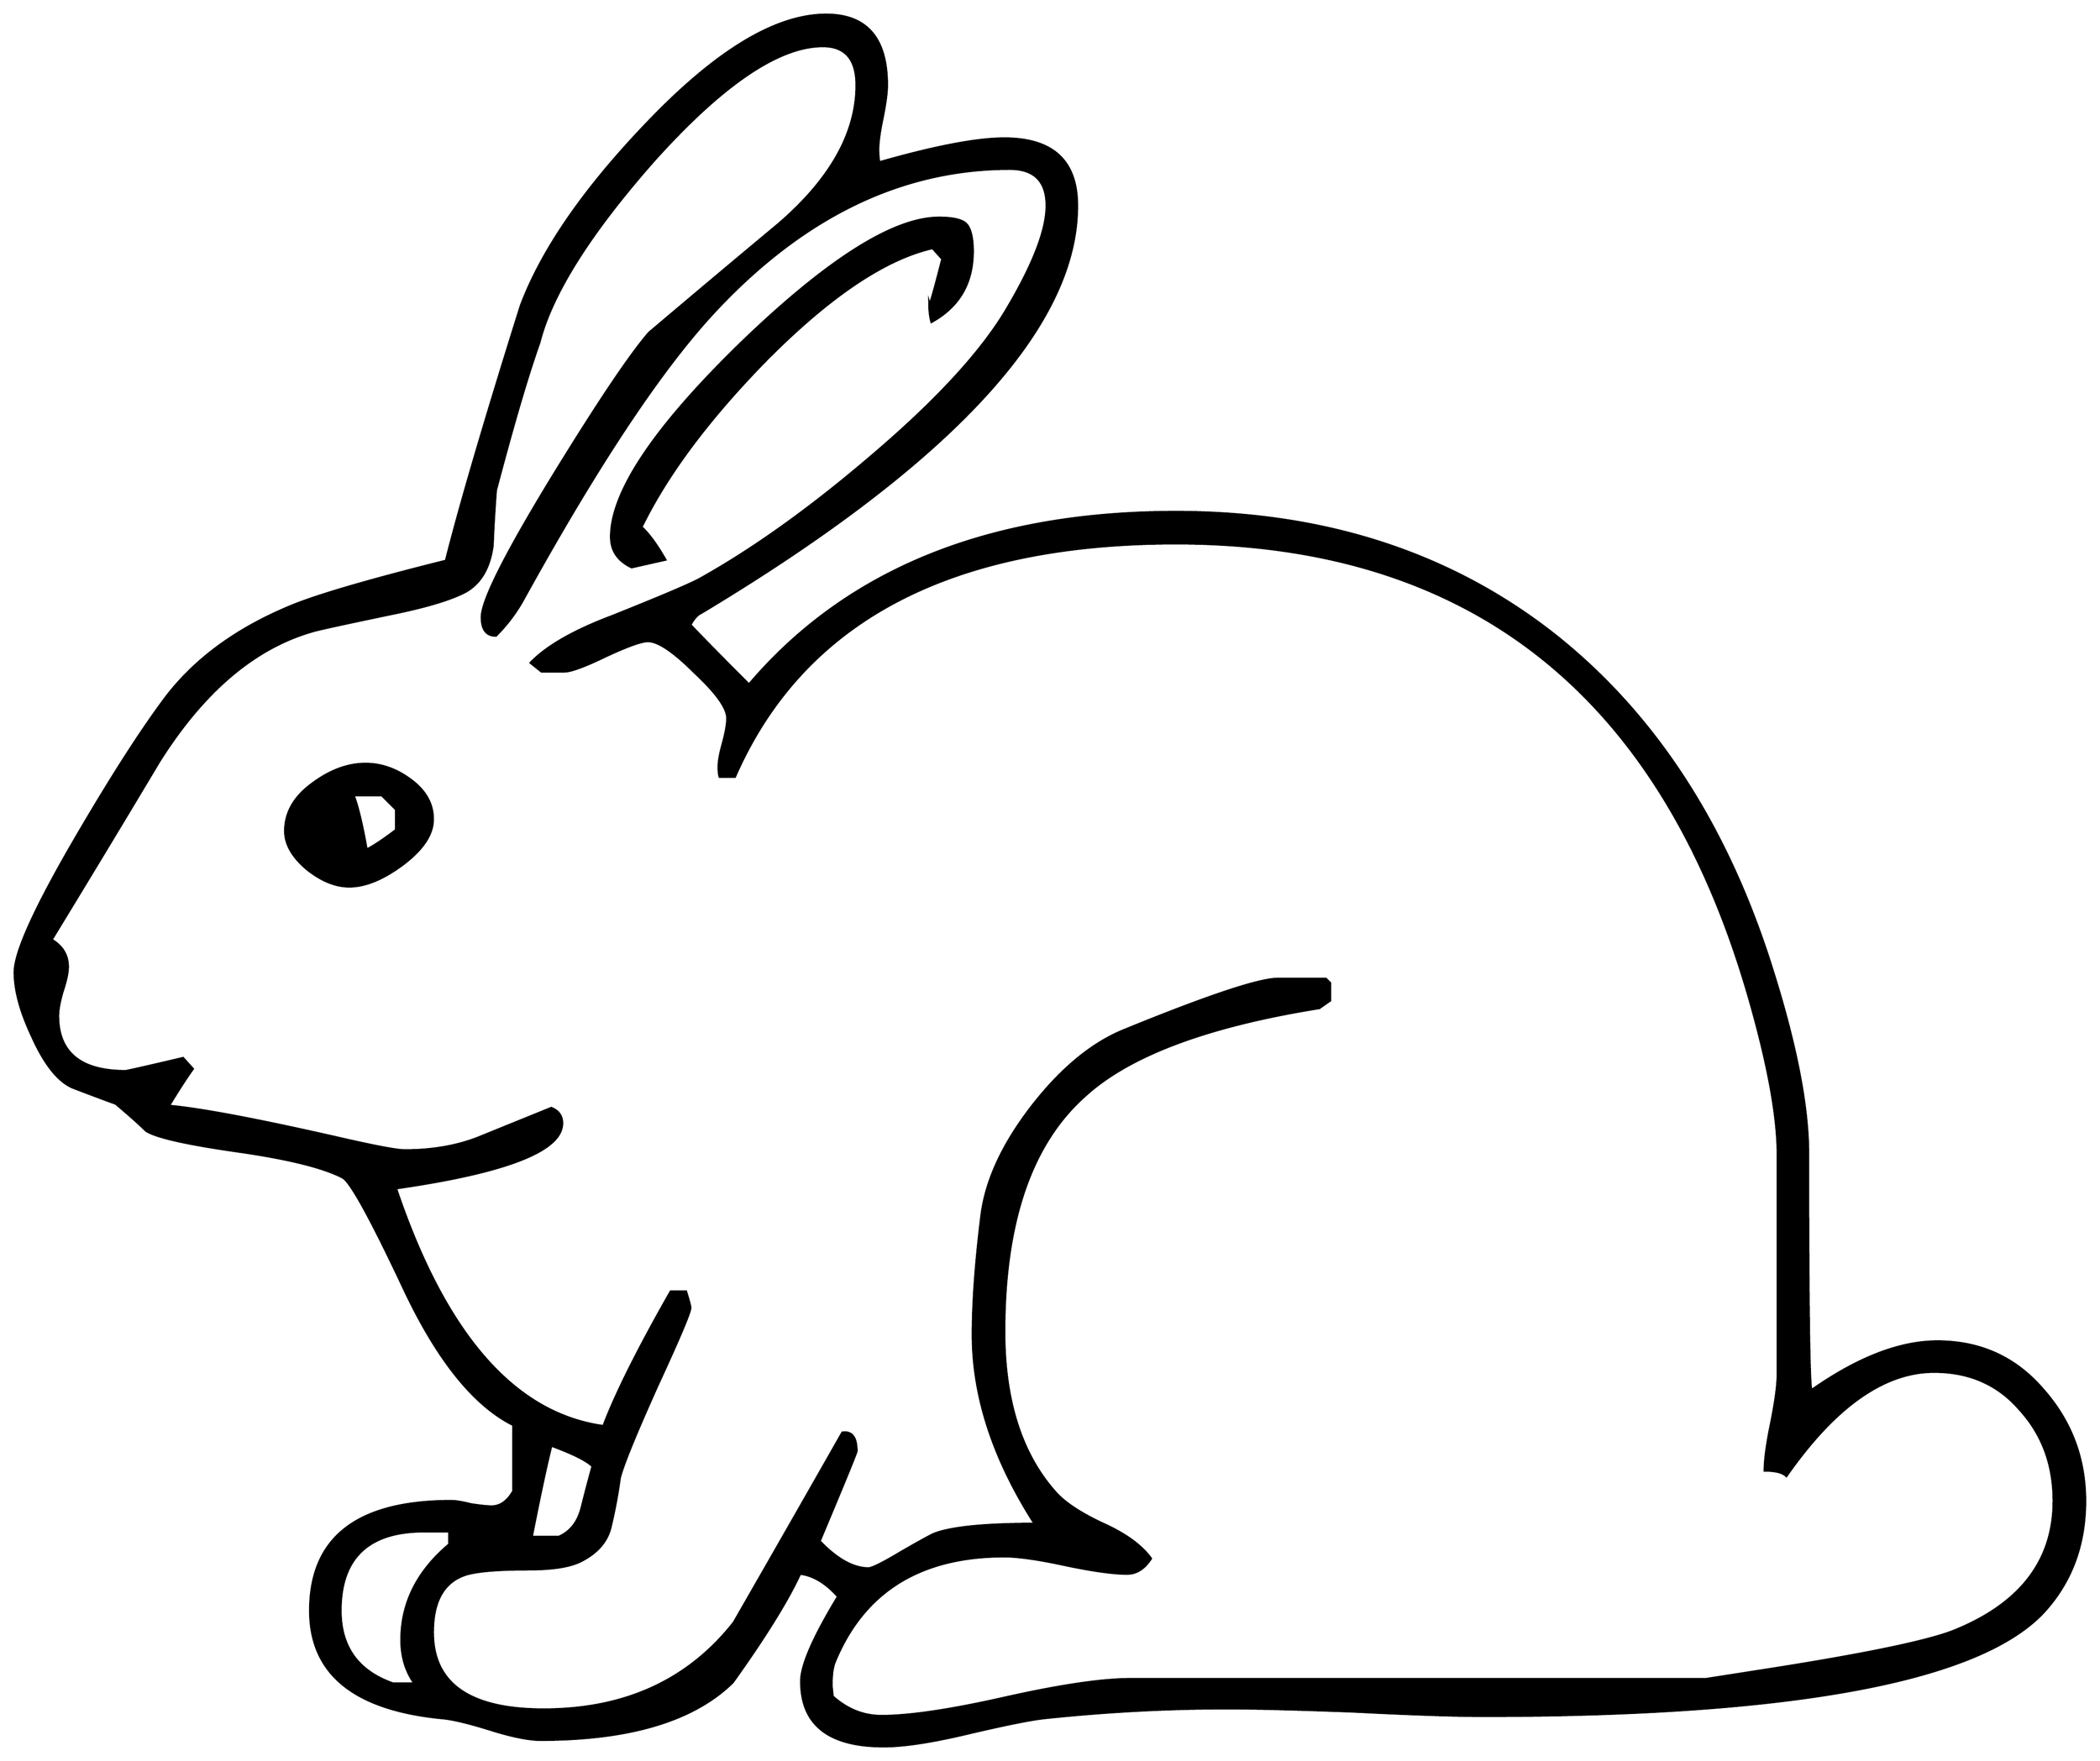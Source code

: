 


\begin{tikzpicture}[y=0.80pt, x=0.80pt, yscale=-1.0, xscale=1.0, inner sep=0pt, outer sep=0pt]
\begin{scope}[shift={(100.0,1737.0)},nonzero rule]
  \path[draw=.,fill=.,line width=1.600pt] (1977.0,-42.0) .. controls
    (1977.0,-2.667) and (1965.0,30.667) .. (1941.0,58.0) .. controls
    (1883.667,123.333) and (1711.0,156.0) .. (1423.0,156.0) ..
    controls (1397.0,156.0) and (1357.667,154.667) .. (1305.0,152.0)
    .. controls (1252.333,150.0) and (1213.0,149.0) ..
    (1187.0,149.0) .. controls (1131.667,149.0) and (1075.667,152.0)
    .. (1019.0,158.0) .. controls (1006.333,159.333) and
    (981.667,164.333) .. (945.0,173.0) .. controls (913.667,180.333) and
    (889.0,184.0) .. (871.0,184.0) .. controls (820.333,184.0) and
    (795.0,164.0) .. (795.0,124.0) .. controls (795.0,109.333) and
    (806.333,83.333) .. (829.0,46.0) .. controls (817.667,33.333) and
    (806.0,26.333) .. (794.0,25.0) .. controls (782.667,49.667) and
    (762.0,83.0) .. (732.0,125.0) .. controls (696.0,160.333) and
    (637.0,178.0) .. (555.0,178.0) .. controls (544.333,178.0) and
    (529.333,175.0) .. (510.0,169.0) .. controls (488.667,162.333) and
    (473.333,158.667) .. (464.0,158.0) .. controls (383.333,150.0) and
    (343.0,117.0) .. (343.0,59.0) .. controls (343.0,-8.333) and
    (386.333,-42.0) .. (473.0,-42.0) .. controls (477.0,-42.0) and
    (483.0,-41.0) .. (491.0,-39.0) .. controls (499.667,-37.667) and
    (506.0,-37.0) .. (510.0,-37.0) .. controls (518.0,-37.0) and
    (524.667,-41.667) .. (530.0,-51.0) -- (530.0,-112.0) .. controls
    (494.0,-130.0) and (460.667,-171.333) .. (430.0,-236.0) ..
    controls (399.333,-301.333) and (380.333,-336.0) .. (373.0,-340.0)
    .. controls (355.0,-349.333) and (322.667,-357.333) ..
    (276.0,-364.0) .. controls (229.333,-370.667) and (201.333,-377.0)
    .. (192.0,-383.0) .. controls (186.0,-389.0) and
    (176.667,-397.333) .. (164.0,-408.0) .. controls (154.667,-411.333)
    and (141.333,-416.333) .. (124.0,-423.0) .. controls
    (110.667,-429.0) and (98.333,-444.667) .. (87.0,-470.0) ..
    controls (76.333,-492.667) and (71.0,-512.333) .. (71.0,-529.0) ..
    controls (71.0,-547.667) and (90.333,-590.0) .. (129.0,-656.0)
    .. controls (161.0,-710.667) and (188.0,-752.667) ..
    (210.0,-782.0) .. controls (237.333,-818.0) and (276.333,-846.333)
    .. (327.0,-867.0) .. controls (351.667,-877.0) and
    (398.667,-890.667) .. (468.0,-908.0) .. controls (481.333,-960.667)
    and (504.333,-1039.0) .. (537.0,-1143.0) .. controls
    (556.333,-1194.333) and (594.667,-1250.0) .. (652.0,-1310.0) ..
    controls (716.0,-1377.333) and (771.333,-1411.0) ..
    (818.0,-1411.0) .. controls (855.333,-1411.0) and
    (874.0,-1389.333) .. (874.0,-1346.0) .. controls
    (874.0,-1339.333) and (872.667,-1329.333) .. (870.0,-1316.0) ..
    controls (867.333,-1303.333) and (866.0,-1293.667) ..
    (866.0,-1287.0) .. controls (866.0,-1281.667) and
    (866.333,-1277.667) .. (867.0,-1275.0) .. controls
    (918.333,-1289.667) and (956.667,-1297.0) .. (982.0,-1297.0) ..
    controls (1026.667,-1297.0) and (1049.0,-1276.333) ..
    (1049.0,-1235.0) .. controls (1049.0,-1123.667) and
    (933.667,-998.667) .. (703.0,-860.0) .. controls (699.667,-858.667)
    and (696.333,-855.0) .. (693.0,-849.0) .. controls
    (705.0,-836.333) and (723.0,-818.0) .. (747.0,-794.0) ..
    controls (837.0,-900.0) and (968.0,-953.0) ..
    (1140.0,-953.0) .. controls (1275.333,-953.0) and
    (1390.667,-916.0) .. (1486.0,-842.0) .. controls
    (1578.0,-770.0) and (1645.0,-668.667) .. (1687.0,-538.0) ..
    controls (1710.333,-465.333) and (1722.0,-406.667) ..
    (1722.0,-362.0) .. controls (1722.0,-221.333) and
    (1723.0,-148.667) .. (1725.0,-144.0) .. controls
    (1767.667,-174.0) and (1806.333,-189.0) .. (1841.0,-189.0) ..
    controls (1880.333,-189.0) and (1912.667,-174.333) ..
    (1938.0,-145.0) .. controls (1964.0,-115.667) and
    (1977.0,-81.333) .. (1977.0,-42.0) -- cycle(1948.0,-42.0) ..
    controls (1948.0,-75.333) and (1937.667,-103.333) ..
    (1917.0,-126.0) .. controls (1897.0,-149.333) and
    (1870.667,-161.0) .. (1838.0,-161.0) .. controls
    (1792.0,-161.0) and (1746.667,-129.0) .. (1702.0,-65.0) ..
    controls (1698.667,-68.333) and (1692.0,-70.0) .. (1682.0,-70.0)
    .. controls (1682.0,-80.0) and (1684.0,-94.667) ..
    (1688.0,-114.0) .. controls (1692.0,-134.0) and
    (1694.0,-149.0) .. (1694.0,-159.0) -- (1694.0,-361.0) ..
    controls (1694.0,-395.667) and (1685.333,-443.333) ..
    (1668.0,-504.0) .. controls (1588.0,-784.0) and
    (1412.0,-924.0) .. (1140.0,-924.0) .. controls
    (932.0,-924.0) and (796.667,-852.333) .. (734.0,-709.0) --
    (720.0,-709.0) .. controls (719.333,-711.0) and (719.0,-714.0)
    .. (719.0,-718.0) .. controls (719.0,-723.333) and
    (720.333,-730.667) .. (723.0,-740.0) .. controls (725.667,-750.0)
    and (727.0,-757.667) .. (727.0,-763.0) .. controls
    (727.0,-772.333) and (717.0,-786.333) .. (697.0,-805.0) ..
    controls (677.667,-824.333) and (663.333,-834.0) .. (654.0,-834.0)
    .. controls (648.0,-834.0) and (635.0,-829.333) ..
    (615.0,-820.0) .. controls (595.667,-810.667) and (583.0,-806.0)
    .. (577.0,-806.0) -- (556.0,-806.0) -- (546.0,-814.0) ..
    controls (560.667,-829.333) and (585.667,-843.667) .. (621.0,-857.0)
    .. controls (667.667,-875.667) and (695.0,-887.333) ..
    (703.0,-892.0) .. controls (751.667,-919.333) and (803.333,-956.333)
    .. (858.0,-1003.0) .. controls (919.333,-1055.0) and
    (961.667,-1101.0) .. (985.0,-1141.0) .. controls
    (1009.0,-1181.667) and (1021.0,-1213.0) .. (1021.0,-1235.0) ..
    controls (1021.0,-1257.667) and (1009.667,-1269.0) ..
    (987.0,-1269.0) .. controls (887.0,-1269.0) and
    (796.0,-1224.667) .. (714.0,-1136.0) .. controls
    (665.333,-1083.333) and (607.0,-995.333) .. (539.0,-872.0) ..
    controls (532.333,-860.0) and (524.0,-849.0) .. (514.0,-839.0)
    .. controls (505.333,-839.0) and (501.0,-844.667) ..
    (501.0,-856.0) .. controls (501.0,-871.333) and (523.0,-915.0)
    .. (567.0,-987.0) .. controls (608.333,-1054.333) and
    (637.667,-1098.0) .. (655.0,-1118.0) .. controls
    (694.333,-1151.333) and (734.0,-1184.667) .. (774.0,-1218.0) ..
    controls (822.0,-1259.333) and (846.0,-1302.0) ..
    (846.0,-1346.0) .. controls (846.0,-1370.0) and
    (835.667,-1382.0) .. (815.0,-1382.0) .. controls
    (774.333,-1382.0) and (722.333,-1346.667) .. (659.0,-1276.0) ..
    controls (600.333,-1209.333) and (565.333,-1153.667) ..
    (554.0,-1109.0) .. controls (543.333,-1079.0) and
    (530.0,-1033.667) .. (514.0,-973.0) .. controls (512.667,-955.667)
    and (511.667,-938.667) .. (511.0,-922.0) .. controls
    (508.333,-902.0) and (500.333,-888.0) .. (487.0,-880.0) ..
    controls (473.667,-872.667) and (450.667,-865.667) .. (418.0,-859.0)
    .. controls (373.333,-849.667) and (349.0,-844.333) ..
    (345.0,-843.0) .. controls (291.667,-827.667) and (244.667,-787.667)
    .. (204.0,-723.0) .. controls (171.333,-668.333) and
    (138.333,-613.667) .. (105.0,-559.0) .. controls (115.0,-553.0)
    and (120.0,-544.667) .. (120.0,-534.0) .. controls
    (120.0,-528.667) and (118.333,-521.0) .. (115.0,-511.0) ..
    controls (112.333,-501.667) and (111.0,-494.333) .. (111.0,-489.0)
    .. controls (111.0,-455.0) and (131.667,-438.0) ..
    (173.0,-438.0) .. controls (174.333,-438.0) and (192.0,-442.0)
    .. (226.0,-450.0) -- (235.0,-440.0) .. controls
    (229.667,-432.667) and (222.333,-421.333) .. (213.0,-406.0) ..
    controls (242.333,-403.333) and (293.667,-393.667) .. (367.0,-377.0)
    .. controls (401.667,-369.0) and (422.667,-365.0) ..
    (430.0,-365.0) .. controls (456.667,-365.0) and (480.333,-369.333)
    .. (501.0,-378.0) .. controls (522.333,-386.667) and
    (543.667,-395.333) .. (565.0,-404.0) .. controls (571.667,-401.333)
    and (575.0,-396.667) .. (575.0,-390.0) .. controls
    (575.0,-364.667) and (524.0,-344.667) .. (422.0,-330.0) ..
    controls (467.333,-195.333) and (531.0,-122.333) .. (613.0,-111.0)
    .. controls (624.333,-141.0) and (645.0,-182.333) ..
    (675.0,-235.0) -- (689.0,-235.0) .. controls (691.667,-226.333)
    and (693.0,-221.333) .. (693.0,-220.0) .. controls
    (693.0,-216.0) and (683.0,-192.333) .. (663.0,-149.0) ..
    controls (642.333,-103.0) and (630.667,-74.333) .. (628.0,-63.0)
    .. controls (626.0,-48.333) and (623.333,-34.0) .. (620.0,-20.0)
    .. controls (617.333,-6.0) and (608.333,5.0) .. (593.0,13.0) ..
    controls (583.0,18.333) and (566.667,21.0) .. (544.0,21.0) ..
    controls (512.667,21.0) and (492.333,23.0) .. (483.0,27.0) ..
    controls (465.0,34.333) and (456.0,51.667) .. (456.0,79.0) ..
    controls (456.0,126.333) and (490.0,150.0) .. (558.0,150.0) ..
    controls (632.667,150.0) and (691.0,123.333) .. (733.0,70.0) ..
    controls (766.333,12.0) and (799.667,-46.333) .. (833.0,-105.0) ..
    controls (841.667,-106.333) and (846.0,-100.667) .. (846.0,-88.0)
    .. controls (846.0,-86.667) and (834.667,-59.0) .. (812.0,-5.0)
    .. controls (828.0,11.667) and (843.0,20.0) .. (857.0,20.0) ..
    controls (860.333,20.0) and (870.333,15.0) .. (887.0,5.0) ..
    controls (904.333,-5.0) and (914.667,-10.667) .. (918.0,-12.0) ..
    controls (934.0,-18.0) and (964.667,-21.0) .. (1010.0,-21.0)
    .. controls (972.0,-80.333) and (953.0,-138.333) ..
    (953.0,-195.0) .. controls (953.0,-225.667) and (955.667,-262.333)
    .. (961.0,-305.0) .. controls (965.0,-337.0) and
    (980.333,-370.333) .. (1007.0,-405.0) .. controls
    (1034.333,-440.333) and (1063.0,-464.0) .. (1093.0,-476.0) ..
    controls (1169.667,-507.333) and (1216.667,-523.0) ..
    (1234.0,-523.0) -- (1278.0,-523.0) -- (1282.0,-519.0) --
    (1282.0,-503.0) -- (1272.0,-496.0) .. controls
    (1168.0,-479.333) and (1095.667,-452.0) .. (1055.0,-414.0) ..
    controls (1006.333,-370.0) and (982.0,-298.0) ..
    (982.0,-198.0) .. controls (982.0,-134.0) and (998.0,-84.333)
    .. (1030.0,-49.0) .. controls (1038.667,-39.667) and
    (1053.0,-30.333) .. (1073.0,-21.0) .. controls (1093.667,-11.667)
    and (1108.333,-1.0) .. (1117.0,11.0) .. controls (1111.0,20.333)
    and (1103.667,25.0) .. (1095.0,25.0) .. controls (1082.333,25.0)
    and (1063.333,22.333) .. (1038.0,17.0) .. controls (1013.333,11.667)
    and (994.667,9.0) .. (982.0,9.0) .. controls (904.667,9.0) and
    (852.667,41.333) .. (826.0,106.0) .. controls (824.0,110.667) and
    (823.0,118.0) .. (823.0,128.0) .. controls (823.0,128.0) and
    (823.333,131.333) .. (824.0,138.0) .. controls (837.333,150.0) and
    (852.333,156.0) .. (869.0,156.0) .. controls (895.0,156.0) and
    (933.0,150.333) .. (983.0,139.0) .. controls (1033.667,127.667)
    and (1072.0,122.0) .. (1098.0,122.0) -- (1628.0,122.0) ..
    controls (1628.0,122.0) and (1649.333,118.667) .. (1692.0,112.0)
    .. controls (1776.0,98.667) and (1830.333,87.333) .. (1855.0,78.0)
    .. controls (1917.0,53.333) and (1948.0,13.333) ..
    (1948.0,-42.0) -- cycle(603.0,-74.0) .. controls
    (597.667,-79.333) and (585.0,-85.667) .. (565.0,-93.0) .. controls
    (560.333,-74.333) and (554.333,-46.333) .. (547.0,-9.0) --
    (572.0,-9.0) .. controls (582.667,-13.667) and (589.667,-22.667) ..
    (593.0,-36.0) .. controls (596.333,-49.333) and (599.667,-62.0) ..
    (603.0,-74.0) -- cycle(471.0,-2.0) -- (471.0,-14.0) --
    (448.0,-14.0) .. controls (396.667,-14.0) and (371.0,10.333) ..
    (371.0,59.0) .. controls (371.0,92.333) and (387.0,114.667) ..
    (419.0,126.0) -- (439.0,126.0) .. controls (431.0,114.667) and
    (427.0,101.333) .. (427.0,86.0) .. controls (427.0,52.0) and
    (441.667,22.667) .. (471.0,-2.0) -- cycle(953.0,-1193.0) ..
    controls (953.0,-1163.667) and (940.333,-1142.0) ..
    (915.0,-1128.0) .. controls (913.667,-1132.667) and
    (913.0,-1138.333) .. (913.0,-1145.0) .. controls
    (913.0,-1141.0) and (917.0,-1154.667) .. (925.0,-1186.0) --
    (916.0,-1196.0) .. controls (872.0,-1186.0) and
    (820.667,-1151.333) .. (762.0,-1092.0) .. controls
    (709.333,-1038.0) and (671.333,-987.0) .. (648.0,-939.0) ..
    controls (654.667,-933.0) and (662.0,-923.0) .. (670.0,-909.0)
    -- (639.0,-902.0) .. controls (626.333,-908.0) and
    (620.0,-917.333) .. (620.0,-930.0) .. controls (620.0,-971.333)
    and (659.667,-1030.667) .. (739.0,-1108.0) .. controls
    (819.0,-1185.333) and (880.0,-1224.0) .. (922.0,-1224.0) ..
    controls (936.0,-1224.0) and (944.667,-1221.667) ..
    (948.0,-1217.0) .. controls (951.333,-1212.333) and
    (953.0,-1204.333) .. (953.0,-1193.0) -- cycle(456.0,-670.0) ..
    controls (456.0,-656.0) and (446.667,-642.0) .. (428.0,-628.0)
    .. controls (410.0,-614.667) and (393.667,-608.0) ..
    (379.0,-608.0) .. controls (366.333,-608.0) and (353.333,-613.333)
    .. (340.0,-624.0) .. controls (326.667,-635.333) and
    (320.0,-647.0) .. (320.0,-659.0) .. controls (320.0,-675.667)
    and (328.0,-690.0) .. (344.0,-702.0) .. controls
    (360.667,-714.667) and (377.333,-721.0) .. (394.0,-721.0) ..
    controls (408.667,-721.0) and (422.667,-716.0) .. (436.0,-706.0)
    .. controls (449.333,-696.0) and (456.0,-684.0) ..
    (456.0,-670.0) -- cycle(422.0,-660.0) -- (422.0,-679.0) --
    (409.0,-692.0) -- (383.0,-692.0) .. controls (387.0,-681.333)
    and (391.0,-664.667) .. (395.0,-642.0) .. controls
    (401.667,-645.333) and (410.667,-651.333) .. (422.0,-660.0) --
    cycle;
\end{scope}

\end{tikzpicture}

